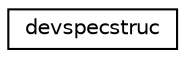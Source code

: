digraph "Graphical Class Hierarchy"
{
 // INTERACTIVE_SVG=YES
  edge [fontname="Helvetica",fontsize="10",labelfontname="Helvetica",labelfontsize="10"];
  node [fontname="Helvetica",fontsize="10",shape=record];
  rankdir="LR";
  Node0 [label="devspecstruc",height=0.2,width=0.4,color="black", fillcolor="white", style="filled",URL="$structdevspecstruc.html",tooltip="Specific Device structure. "];
}
